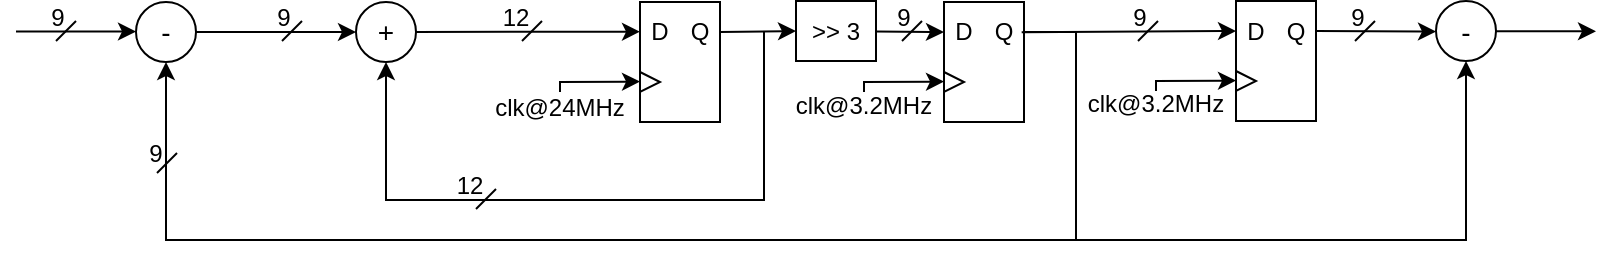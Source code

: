 <mxfile version="24.2.5" type="device">
  <diagram name="Página-1" id="9YKTx066DdI-eFcbbqfd">
    <mxGraphModel dx="989" dy="577" grid="1" gridSize="10" guides="1" tooltips="1" connect="1" arrows="1" fold="1" page="1" pageScale="1" pageWidth="827" pageHeight="1169" math="0" shadow="0">
      <root>
        <mxCell id="0" />
        <mxCell id="1" parent="0" />
        <mxCell id="i1tq-NwWCPyj2_Uh6o02-1" value="" style="rounded=0;whiteSpace=wrap;html=1;" vertex="1" parent="1">
          <mxGeometry x="1022" y="641" width="40" height="60" as="geometry" />
        </mxCell>
        <mxCell id="i1tq-NwWCPyj2_Uh6o02-2" value="Q" style="text;html=1;align=center;verticalAlign=middle;whiteSpace=wrap;rounded=0;" vertex="1" parent="1">
          <mxGeometry x="1042" y="641" width="20" height="30" as="geometry" />
        </mxCell>
        <mxCell id="i1tq-NwWCPyj2_Uh6o02-35" value="D" style="text;html=1;align=center;verticalAlign=middle;whiteSpace=wrap;rounded=0;" vertex="1" parent="1">
          <mxGeometry x="1022" y="641" width="20" height="30" as="geometry" />
        </mxCell>
        <mxCell id="i1tq-NwWCPyj2_Uh6o02-39" value="&lt;font style=&quot;font-size: 14px;&quot;&gt;-&lt;/font&gt;" style="ellipse;whiteSpace=wrap;html=1;aspect=fixed;" vertex="1" parent="1">
          <mxGeometry x="770" y="641" width="30" height="30" as="geometry" />
        </mxCell>
        <mxCell id="i1tq-NwWCPyj2_Uh6o02-40" value="" style="triangle;whiteSpace=wrap;html=1;" vertex="1" parent="1">
          <mxGeometry x="1022" y="676" width="10" height="10" as="geometry" />
        </mxCell>
        <mxCell id="i1tq-NwWCPyj2_Uh6o02-41" value="" style="endArrow=classic;html=1;rounded=0;exitX=0.5;exitY=0;exitDx=0;exitDy=0;" edge="1" parent="1" source="i1tq-NwWCPyj2_Uh6o02-42">
          <mxGeometry width="50" height="50" relative="1" as="geometry">
            <mxPoint x="980" y="680" as="sourcePoint" />
            <mxPoint x="1022" y="680.8" as="targetPoint" />
            <Array as="points">
              <mxPoint x="982" y="681" />
            </Array>
          </mxGeometry>
        </mxCell>
        <mxCell id="i1tq-NwWCPyj2_Uh6o02-42" value="clk@24MHz" style="text;html=1;align=center;verticalAlign=middle;whiteSpace=wrap;rounded=0;" vertex="1" parent="1">
          <mxGeometry x="932" y="686" width="100" height="16.5" as="geometry" />
        </mxCell>
        <mxCell id="i1tq-NwWCPyj2_Uh6o02-43" value="&lt;font style=&quot;font-size: 14px;&quot;&gt;+&lt;/font&gt;" style="ellipse;whiteSpace=wrap;html=1;aspect=fixed;" vertex="1" parent="1">
          <mxGeometry x="880" y="641" width="30" height="30" as="geometry" />
        </mxCell>
        <mxCell id="i1tq-NwWCPyj2_Uh6o02-44" value="" style="endArrow=classic;html=1;rounded=0;exitX=1;exitY=0.5;exitDx=0;exitDy=0;" edge="1" parent="1" source="i1tq-NwWCPyj2_Uh6o02-43">
          <mxGeometry width="50" height="50" relative="1" as="geometry">
            <mxPoint x="962" y="655.83" as="sourcePoint" />
            <mxPoint x="1022" y="655.83" as="targetPoint" />
          </mxGeometry>
        </mxCell>
        <mxCell id="i1tq-NwWCPyj2_Uh6o02-45" value="" style="rounded=0;whiteSpace=wrap;html=1;" vertex="1" parent="1">
          <mxGeometry x="1174" y="641" width="40" height="60" as="geometry" />
        </mxCell>
        <mxCell id="i1tq-NwWCPyj2_Uh6o02-46" value="Q" style="text;html=1;align=center;verticalAlign=middle;whiteSpace=wrap;rounded=0;" vertex="1" parent="1">
          <mxGeometry x="1194" y="641" width="20" height="30" as="geometry" />
        </mxCell>
        <mxCell id="i1tq-NwWCPyj2_Uh6o02-47" value="D" style="text;html=1;align=center;verticalAlign=middle;whiteSpace=wrap;rounded=0;" vertex="1" parent="1">
          <mxGeometry x="1174" y="641" width="20" height="30" as="geometry" />
        </mxCell>
        <mxCell id="i1tq-NwWCPyj2_Uh6o02-48" value="" style="triangle;whiteSpace=wrap;html=1;" vertex="1" parent="1">
          <mxGeometry x="1174" y="676" width="10" height="10" as="geometry" />
        </mxCell>
        <mxCell id="i1tq-NwWCPyj2_Uh6o02-50" value="clk@3.2MHz" style="text;html=1;align=center;verticalAlign=middle;whiteSpace=wrap;rounded=0;" vertex="1" parent="1">
          <mxGeometry x="1084" y="684.5" width="100" height="16.5" as="geometry" />
        </mxCell>
        <mxCell id="i1tq-NwWCPyj2_Uh6o02-51" value="" style="endArrow=classic;html=1;rounded=0;exitX=0.5;exitY=0;exitDx=0;exitDy=0;" edge="1" parent="1">
          <mxGeometry width="50" height="50" relative="1" as="geometry">
            <mxPoint x="1134" y="686" as="sourcePoint" />
            <mxPoint x="1174" y="680.8" as="targetPoint" />
            <Array as="points">
              <mxPoint x="1134" y="681" />
            </Array>
          </mxGeometry>
        </mxCell>
        <mxCell id="i1tq-NwWCPyj2_Uh6o02-53" value="" style="endArrow=classic;html=1;rounded=0;entryX=0.5;entryY=1;entryDx=0;entryDy=0;" edge="1" parent="1" target="i1tq-NwWCPyj2_Uh6o02-43">
          <mxGeometry width="50" height="50" relative="1" as="geometry">
            <mxPoint x="1084" y="656" as="sourcePoint" />
            <mxPoint x="1084" y="776" as="targetPoint" />
            <Array as="points">
              <mxPoint x="1084" y="740" />
              <mxPoint x="895" y="740" />
            </Array>
          </mxGeometry>
        </mxCell>
        <mxCell id="i1tq-NwWCPyj2_Uh6o02-54" value="" style="endArrow=classic;html=1;rounded=0;exitX=1;exitY=0.5;exitDx=0;exitDy=0;entryX=0;entryY=0.5;entryDx=0;entryDy=0;" edge="1" parent="1" source="i1tq-NwWCPyj2_Uh6o02-39" target="i1tq-NwWCPyj2_Uh6o02-43">
          <mxGeometry width="50" height="50" relative="1" as="geometry">
            <mxPoint x="920" y="630" as="sourcePoint" />
            <mxPoint x="970" y="580" as="targetPoint" />
          </mxGeometry>
        </mxCell>
        <mxCell id="i1tq-NwWCPyj2_Uh6o02-55" value="" style="endArrow=classic;html=1;rounded=0;exitX=1;exitY=0.5;exitDx=0;exitDy=0;entryX=0.5;entryY=1;entryDx=0;entryDy=0;" edge="1" parent="1" source="i1tq-NwWCPyj2_Uh6o02-46" target="i1tq-NwWCPyj2_Uh6o02-39">
          <mxGeometry width="50" height="50" relative="1" as="geometry">
            <mxPoint x="1214" y="660" as="sourcePoint" />
            <mxPoint x="1240" y="720" as="targetPoint" />
            <Array as="points">
              <mxPoint x="1240" y="656" />
              <mxPoint x="1240" y="760" />
              <mxPoint x="785" y="760" />
            </Array>
          </mxGeometry>
        </mxCell>
        <mxCell id="i1tq-NwWCPyj2_Uh6o02-56" value="" style="endArrow=classic;html=1;rounded=0;" edge="1" parent="1">
          <mxGeometry width="50" height="50" relative="1" as="geometry">
            <mxPoint x="710" y="655.76" as="sourcePoint" />
            <mxPoint x="770" y="655.76" as="targetPoint" />
          </mxGeometry>
        </mxCell>
        <mxCell id="i1tq-NwWCPyj2_Uh6o02-58" value="" style="rounded=0;whiteSpace=wrap;html=1;" vertex="1" parent="1">
          <mxGeometry x="1320" y="640.5" width="40" height="60" as="geometry" />
        </mxCell>
        <mxCell id="i1tq-NwWCPyj2_Uh6o02-59" value="Q" style="text;html=1;align=center;verticalAlign=middle;whiteSpace=wrap;rounded=0;" vertex="1" parent="1">
          <mxGeometry x="1340" y="640.5" width="20" height="30" as="geometry" />
        </mxCell>
        <mxCell id="i1tq-NwWCPyj2_Uh6o02-60" value="D" style="text;html=1;align=center;verticalAlign=middle;whiteSpace=wrap;rounded=0;" vertex="1" parent="1">
          <mxGeometry x="1320" y="640.5" width="20" height="30" as="geometry" />
        </mxCell>
        <mxCell id="i1tq-NwWCPyj2_Uh6o02-61" value="" style="triangle;whiteSpace=wrap;html=1;" vertex="1" parent="1">
          <mxGeometry x="1320" y="675.5" width="10" height="10" as="geometry" />
        </mxCell>
        <mxCell id="i1tq-NwWCPyj2_Uh6o02-62" value="clk@3.2MHz" style="text;html=1;align=center;verticalAlign=middle;whiteSpace=wrap;rounded=0;" vertex="1" parent="1">
          <mxGeometry x="1230" y="684" width="100" height="16.5" as="geometry" />
        </mxCell>
        <mxCell id="i1tq-NwWCPyj2_Uh6o02-63" value="" style="endArrow=classic;html=1;rounded=0;exitX=0.5;exitY=0;exitDx=0;exitDy=0;" edge="1" parent="1">
          <mxGeometry width="50" height="50" relative="1" as="geometry">
            <mxPoint x="1280" y="685.5" as="sourcePoint" />
            <mxPoint x="1320" y="680.3" as="targetPoint" />
            <Array as="points">
              <mxPoint x="1280" y="680.5" />
            </Array>
          </mxGeometry>
        </mxCell>
        <mxCell id="i1tq-NwWCPyj2_Uh6o02-64" value="" style="endArrow=classic;html=1;rounded=0;entryX=0;entryY=0.5;entryDx=0;entryDy=0;exitX=0.942;exitY=0.504;exitDx=0;exitDy=0;exitPerimeter=0;" edge="1" parent="1" source="i1tq-NwWCPyj2_Uh6o02-46" target="i1tq-NwWCPyj2_Uh6o02-60">
          <mxGeometry width="50" height="50" relative="1" as="geometry">
            <mxPoint x="1240" y="650" as="sourcePoint" />
            <mxPoint x="1290" y="600" as="targetPoint" />
          </mxGeometry>
        </mxCell>
        <mxCell id="i1tq-NwWCPyj2_Uh6o02-65" value="&lt;font style=&quot;font-size: 14px;&quot;&gt;-&lt;/font&gt;" style="ellipse;whiteSpace=wrap;html=1;aspect=fixed;" vertex="1" parent="1">
          <mxGeometry x="1420" y="640.5" width="30" height="30" as="geometry" />
        </mxCell>
        <mxCell id="i1tq-NwWCPyj2_Uh6o02-66" value="" style="endArrow=classic;html=1;rounded=0;exitX=1;exitY=0.5;exitDx=0;exitDy=0;" edge="1" parent="1" source="i1tq-NwWCPyj2_Uh6o02-59">
          <mxGeometry width="50" height="50" relative="1" as="geometry">
            <mxPoint x="1378" y="655.8" as="sourcePoint" />
            <mxPoint x="1420" y="655.8" as="targetPoint" />
          </mxGeometry>
        </mxCell>
        <mxCell id="i1tq-NwWCPyj2_Uh6o02-67" value="" style="endArrow=classic;html=1;rounded=0;entryX=0.5;entryY=1;entryDx=0;entryDy=0;" edge="1" parent="1" target="i1tq-NwWCPyj2_Uh6o02-65">
          <mxGeometry width="50" height="50" relative="1" as="geometry">
            <mxPoint x="1240" y="760" as="sourcePoint" />
            <mxPoint x="1290" y="630" as="targetPoint" />
            <Array as="points">
              <mxPoint x="1435" y="760" />
            </Array>
          </mxGeometry>
        </mxCell>
        <mxCell id="i1tq-NwWCPyj2_Uh6o02-68" value="" style="endArrow=classic;html=1;rounded=0;" edge="1" parent="1">
          <mxGeometry width="50" height="50" relative="1" as="geometry">
            <mxPoint x="1450" y="655.66" as="sourcePoint" />
            <mxPoint x="1500" y="655.66" as="targetPoint" />
          </mxGeometry>
        </mxCell>
        <mxCell id="i1tq-NwWCPyj2_Uh6o02-69" value="" style="endArrow=none;html=1;rounded=0;" edge="1" parent="1">
          <mxGeometry width="50" height="50" relative="1" as="geometry">
            <mxPoint x="730" y="660.5" as="sourcePoint" />
            <mxPoint x="740" y="650.5" as="targetPoint" />
          </mxGeometry>
        </mxCell>
        <mxCell id="i1tq-NwWCPyj2_Uh6o02-70" value="9" style="text;html=1;align=center;verticalAlign=middle;whiteSpace=wrap;rounded=0;" vertex="1" parent="1">
          <mxGeometry x="727" y="643" width="8" height="12" as="geometry" />
        </mxCell>
        <mxCell id="i1tq-NwWCPyj2_Uh6o02-71" value="" style="endArrow=none;html=1;rounded=0;" edge="1" parent="1">
          <mxGeometry width="50" height="50" relative="1" as="geometry">
            <mxPoint x="843" y="660.5" as="sourcePoint" />
            <mxPoint x="853" y="650.5" as="targetPoint" />
          </mxGeometry>
        </mxCell>
        <mxCell id="i1tq-NwWCPyj2_Uh6o02-72" value="9" style="text;html=1;align=center;verticalAlign=middle;whiteSpace=wrap;rounded=0;" vertex="1" parent="1">
          <mxGeometry x="840" y="643" width="8" height="12" as="geometry" />
        </mxCell>
        <mxCell id="i1tq-NwWCPyj2_Uh6o02-73" value="" style="endArrow=none;html=1;rounded=0;" edge="1" parent="1">
          <mxGeometry width="50" height="50" relative="1" as="geometry">
            <mxPoint x="780.5" y="726.5" as="sourcePoint" />
            <mxPoint x="790.5" y="716.5" as="targetPoint" />
          </mxGeometry>
        </mxCell>
        <mxCell id="i1tq-NwWCPyj2_Uh6o02-74" value="9" style="text;html=1;align=center;verticalAlign=middle;whiteSpace=wrap;rounded=0;" vertex="1" parent="1">
          <mxGeometry x="775.5" y="711" width="8" height="12" as="geometry" />
        </mxCell>
        <mxCell id="i1tq-NwWCPyj2_Uh6o02-75" value="" style="endArrow=none;html=1;rounded=0;" edge="1" parent="1">
          <mxGeometry width="50" height="50" relative="1" as="geometry">
            <mxPoint x="963" y="660.5" as="sourcePoint" />
            <mxPoint x="973" y="650.5" as="targetPoint" />
          </mxGeometry>
        </mxCell>
        <mxCell id="i1tq-NwWCPyj2_Uh6o02-76" value="12" style="text;html=1;align=center;verticalAlign=middle;whiteSpace=wrap;rounded=0;" vertex="1" parent="1">
          <mxGeometry x="950" y="643" width="20" height="12" as="geometry" />
        </mxCell>
        <mxCell id="i1tq-NwWCPyj2_Uh6o02-77" value="" style="endArrow=none;html=1;rounded=0;" edge="1" parent="1">
          <mxGeometry width="50" height="50" relative="1" as="geometry">
            <mxPoint x="940" y="744.5" as="sourcePoint" />
            <mxPoint x="950" y="734.5" as="targetPoint" />
          </mxGeometry>
        </mxCell>
        <mxCell id="i1tq-NwWCPyj2_Uh6o02-78" value="12" style="text;html=1;align=center;verticalAlign=middle;whiteSpace=wrap;rounded=0;" vertex="1" parent="1">
          <mxGeometry x="927" y="727" width="20" height="12" as="geometry" />
        </mxCell>
        <mxCell id="i1tq-NwWCPyj2_Uh6o02-79" value="&amp;gt;&amp;gt; 3" style="rounded=0;whiteSpace=wrap;html=1;" vertex="1" parent="1">
          <mxGeometry x="1100" y="640.5" width="40" height="30" as="geometry" />
        </mxCell>
        <mxCell id="i1tq-NwWCPyj2_Uh6o02-80" value="" style="endArrow=classic;html=1;rounded=0;exitX=1;exitY=0.5;exitDx=0;exitDy=0;entryX=0;entryY=0.5;entryDx=0;entryDy=0;" edge="1" parent="1" source="i1tq-NwWCPyj2_Uh6o02-2" target="i1tq-NwWCPyj2_Uh6o02-79">
          <mxGeometry width="50" height="50" relative="1" as="geometry">
            <mxPoint x="1050" y="650" as="sourcePoint" />
            <mxPoint x="1100" y="600" as="targetPoint" />
          </mxGeometry>
        </mxCell>
        <mxCell id="i1tq-NwWCPyj2_Uh6o02-81" value="" style="endArrow=classic;html=1;rounded=0;exitX=1;exitY=0.5;exitDx=0;exitDy=0;entryX=0;entryY=0.5;entryDx=0;entryDy=0;" edge="1" parent="1" target="i1tq-NwWCPyj2_Uh6o02-47">
          <mxGeometry width="50" height="50" relative="1" as="geometry">
            <mxPoint x="1140" y="655.8" as="sourcePoint" />
            <mxPoint x="1178" y="655.8" as="targetPoint" />
          </mxGeometry>
        </mxCell>
        <mxCell id="i1tq-NwWCPyj2_Uh6o02-84" value="" style="endArrow=none;html=1;rounded=0;" edge="1" parent="1">
          <mxGeometry width="50" height="50" relative="1" as="geometry">
            <mxPoint x="1153" y="660.5" as="sourcePoint" />
            <mxPoint x="1163" y="650.5" as="targetPoint" />
          </mxGeometry>
        </mxCell>
        <mxCell id="i1tq-NwWCPyj2_Uh6o02-85" value="9" style="text;html=1;align=center;verticalAlign=middle;whiteSpace=wrap;rounded=0;" vertex="1" parent="1">
          <mxGeometry x="1150" y="643" width="8" height="12" as="geometry" />
        </mxCell>
        <mxCell id="i1tq-NwWCPyj2_Uh6o02-86" value="" style="endArrow=none;html=1;rounded=0;" edge="1" parent="1">
          <mxGeometry width="50" height="50" relative="1" as="geometry">
            <mxPoint x="1271" y="660.5" as="sourcePoint" />
            <mxPoint x="1281" y="650.5" as="targetPoint" />
          </mxGeometry>
        </mxCell>
        <mxCell id="i1tq-NwWCPyj2_Uh6o02-87" value="9" style="text;html=1;align=center;verticalAlign=middle;whiteSpace=wrap;rounded=0;" vertex="1" parent="1">
          <mxGeometry x="1268" y="643" width="8" height="12" as="geometry" />
        </mxCell>
        <mxCell id="i1tq-NwWCPyj2_Uh6o02-88" value="" style="endArrow=none;html=1;rounded=0;" edge="1" parent="1">
          <mxGeometry width="50" height="50" relative="1" as="geometry">
            <mxPoint x="1379.5" y="660.5" as="sourcePoint" />
            <mxPoint x="1389.5" y="650.5" as="targetPoint" />
          </mxGeometry>
        </mxCell>
        <mxCell id="i1tq-NwWCPyj2_Uh6o02-89" value="9" style="text;html=1;align=center;verticalAlign=middle;whiteSpace=wrap;rounded=0;" vertex="1" parent="1">
          <mxGeometry x="1376.5" y="643" width="8" height="12" as="geometry" />
        </mxCell>
      </root>
    </mxGraphModel>
  </diagram>
</mxfile>
